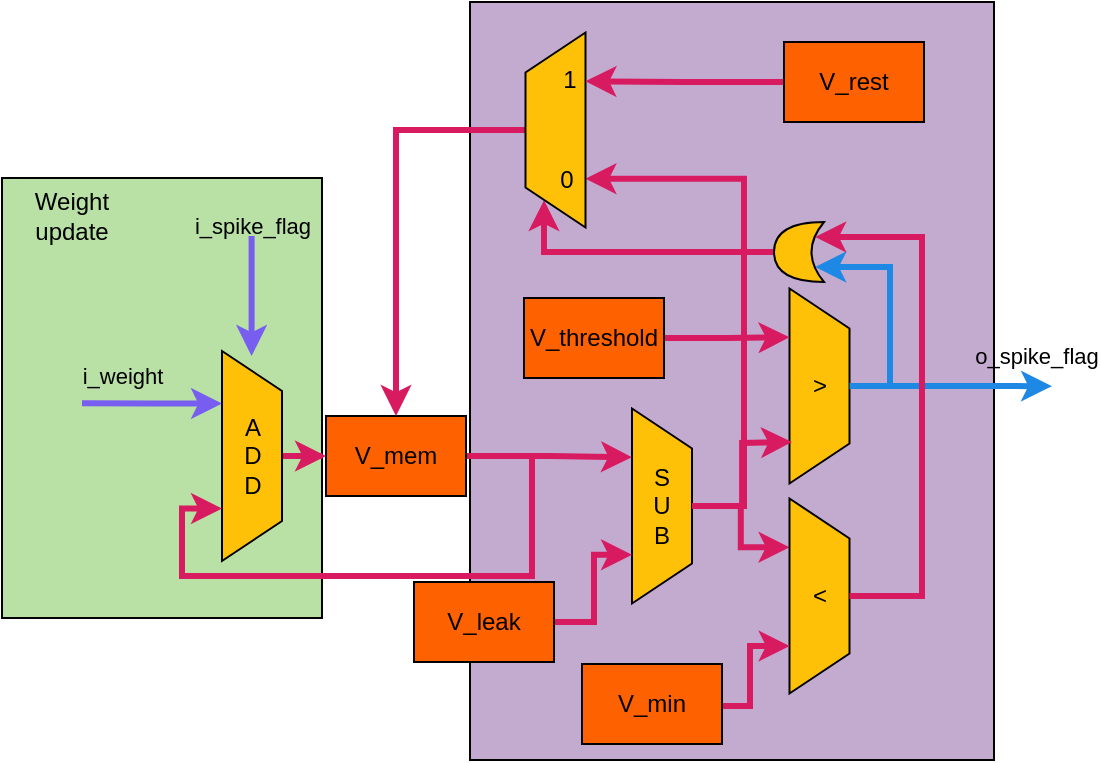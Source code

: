 <mxfile version="24.7.10">
  <diagram name="Page-1" id="7IMjvl0y4tT5OMlrt00g">
    <mxGraphModel dx="682" dy="436" grid="1" gridSize="1" guides="1" tooltips="1" connect="1" arrows="1" fold="1" page="1" pageScale="1" pageWidth="850" pageHeight="1100" math="0" shadow="0">
      <root>
        <mxCell id="0" />
        <mxCell id="1" parent="0" />
        <mxCell id="oQUfwaXS33LX4lJVDSWq-61" value="" style="rounded=0;whiteSpace=wrap;html=1;fillColor=#B9E0A5;" vertex="1" parent="1">
          <mxGeometry x="50" y="101" width="160" height="220" as="geometry" />
        </mxCell>
        <mxCell id="oQUfwaXS33LX4lJVDSWq-60" value="" style="rounded=0;whiteSpace=wrap;html=1;fillColor=#C3ABD0;" vertex="1" parent="1">
          <mxGeometry x="284" y="13" width="262" height="379" as="geometry" />
        </mxCell>
        <mxCell id="oQUfwaXS33LX4lJVDSWq-2" style="edgeStyle=orthogonalEdgeStyle;rounded=0;orthogonalLoop=1;jettySize=auto;html=1;entryX=0;entryY=0.5;entryDx=0;entryDy=0;strokeColor=#D81B60;strokeWidth=3;" edge="1" parent="1" source="oQUfwaXS33LX4lJVDSWq-3" target="oQUfwaXS33LX4lJVDSWq-5">
          <mxGeometry relative="1" as="geometry" />
        </mxCell>
        <mxCell id="oQUfwaXS33LX4lJVDSWq-18" style="edgeStyle=orthogonalEdgeStyle;rounded=0;orthogonalLoop=1;jettySize=auto;html=1;exitX=0.25;exitY=1;exitDx=0;exitDy=0;startArrow=classic;startFill=1;endArrow=none;endFill=0;strokeWidth=3;strokeColor=#785EF0;" edge="1" parent="1" source="oQUfwaXS33LX4lJVDSWq-3">
          <mxGeometry relative="1" as="geometry">
            <mxPoint x="90" y="213.667" as="targetPoint" />
          </mxGeometry>
        </mxCell>
        <mxCell id="oQUfwaXS33LX4lJVDSWq-19" value="i_weight" style="edgeLabel;html=1;align=center;verticalAlign=middle;resizable=0;points=[];labelBackgroundColor=none;" vertex="1" connectable="0" parent="oQUfwaXS33LX4lJVDSWq-18">
          <mxGeometry x="0.742" y="-2" relative="1" as="geometry">
            <mxPoint x="11" y="-12" as="offset" />
          </mxGeometry>
        </mxCell>
        <mxCell id="oQUfwaXS33LX4lJVDSWq-3" value="" style="shape=trapezoid;perimeter=trapezoidPerimeter;whiteSpace=wrap;html=1;fixedSize=1;rotation=90;fillColor=#FFC107;" vertex="1" parent="1">
          <mxGeometry x="122.5" y="225" width="105" height="30" as="geometry" />
        </mxCell>
        <mxCell id="oQUfwaXS33LX4lJVDSWq-4" value="&lt;div&gt;A&lt;/div&gt;&lt;div&gt;D&lt;/div&gt;&lt;div&gt;D&lt;br&gt;&lt;/div&gt;" style="text;html=1;align=center;verticalAlign=middle;whiteSpace=wrap;rounded=0;" vertex="1" parent="1">
          <mxGeometry x="167.5" y="225" width="15" height="30" as="geometry" />
        </mxCell>
        <mxCell id="oQUfwaXS33LX4lJVDSWq-13" style="edgeStyle=orthogonalEdgeStyle;rounded=0;orthogonalLoop=1;jettySize=auto;html=1;exitX=1;exitY=0.5;exitDx=0;exitDy=0;entryX=0.25;entryY=1;entryDx=0;entryDy=0;strokeWidth=3;strokeColor=#D81B60;" edge="1" parent="1" source="oQUfwaXS33LX4lJVDSWq-5" target="oQUfwaXS33LX4lJVDSWq-12">
          <mxGeometry relative="1" as="geometry" />
        </mxCell>
        <mxCell id="oQUfwaXS33LX4lJVDSWq-20" style="edgeStyle=orthogonalEdgeStyle;rounded=0;orthogonalLoop=1;jettySize=auto;html=1;exitX=1;exitY=0.5;exitDx=0;exitDy=0;entryX=0.75;entryY=1;entryDx=0;entryDy=0;strokeWidth=3;strokeColor=#D81B60;" edge="1" parent="1" source="oQUfwaXS33LX4lJVDSWq-5" target="oQUfwaXS33LX4lJVDSWq-3">
          <mxGeometry relative="1" as="geometry">
            <Array as="points">
              <mxPoint x="315" y="240" />
              <mxPoint x="315" y="300" />
              <mxPoint x="140" y="300" />
              <mxPoint x="140" y="266" />
            </Array>
          </mxGeometry>
        </mxCell>
        <mxCell id="oQUfwaXS33LX4lJVDSWq-5" value="V_mem" style="rounded=0;whiteSpace=wrap;html=1;fillColor=#FE6100;" vertex="1" parent="1">
          <mxGeometry x="212" y="220" width="70" height="40" as="geometry" />
        </mxCell>
        <mxCell id="oQUfwaXS33LX4lJVDSWq-8" value="" style="endArrow=classic;html=1;rounded=0;strokeColor=#785EF0;strokeWidth=3;" edge="1" parent="1">
          <mxGeometry width="50" height="50" relative="1" as="geometry">
            <mxPoint x="174.8" y="130" as="sourcePoint" />
            <mxPoint x="174.8" y="190" as="targetPoint" />
          </mxGeometry>
        </mxCell>
        <mxCell id="oQUfwaXS33LX4lJVDSWq-9" value="i_spike_flag" style="edgeLabel;html=1;align=center;verticalAlign=middle;resizable=0;points=[];labelBackgroundColor=none;" vertex="1" connectable="0" parent="oQUfwaXS33LX4lJVDSWq-8">
          <mxGeometry x="-0.627" y="-1" relative="1" as="geometry">
            <mxPoint x="1" y="-16" as="offset" />
          </mxGeometry>
        </mxCell>
        <mxCell id="oQUfwaXS33LX4lJVDSWq-10" value="Weight update" style="text;html=1;align=center;verticalAlign=middle;whiteSpace=wrap;rounded=0;" vertex="1" parent="1">
          <mxGeometry x="55" y="105" width="60" height="30" as="geometry" />
        </mxCell>
        <mxCell id="oQUfwaXS33LX4lJVDSWq-23" style="edgeStyle=orthogonalEdgeStyle;rounded=0;orthogonalLoop=1;jettySize=auto;html=1;exitX=0.5;exitY=0;exitDx=0;exitDy=0;entryX=0.25;entryY=1;entryDx=0;entryDy=0;strokeWidth=3;strokeColor=#D81B60;" edge="1" parent="1" source="oQUfwaXS33LX4lJVDSWq-12" target="oQUfwaXS33LX4lJVDSWq-21">
          <mxGeometry relative="1" as="geometry" />
        </mxCell>
        <mxCell id="oQUfwaXS33LX4lJVDSWq-59" style="edgeStyle=orthogonalEdgeStyle;rounded=0;orthogonalLoop=1;jettySize=auto;html=1;exitX=0.5;exitY=0;exitDx=0;exitDy=0;entryX=0.25;entryY=1;entryDx=0;entryDy=0;strokeWidth=3;strokeColor=#D81B60;" edge="1" parent="1" source="oQUfwaXS33LX4lJVDSWq-12" target="oQUfwaXS33LX4lJVDSWq-41">
          <mxGeometry relative="1" as="geometry">
            <Array as="points">
              <mxPoint x="421" y="265" />
              <mxPoint x="421" y="101" />
            </Array>
          </mxGeometry>
        </mxCell>
        <mxCell id="oQUfwaXS33LX4lJVDSWq-12" value="" style="shape=trapezoid;perimeter=trapezoidPerimeter;whiteSpace=wrap;html=1;fixedSize=1;rotation=90;fillColor=#FFC107;" vertex="1" parent="1">
          <mxGeometry x="331.25" y="250" width="97.5" height="30" as="geometry" />
        </mxCell>
        <mxCell id="oQUfwaXS33LX4lJVDSWq-15" style="edgeStyle=orthogonalEdgeStyle;rounded=0;orthogonalLoop=1;jettySize=auto;html=1;exitX=1;exitY=0.5;exitDx=0;exitDy=0;entryX=0.75;entryY=1;entryDx=0;entryDy=0;strokeColor=#D81B60;strokeWidth=3;" edge="1" parent="1" source="oQUfwaXS33LX4lJVDSWq-14" target="oQUfwaXS33LX4lJVDSWq-12">
          <mxGeometry relative="1" as="geometry" />
        </mxCell>
        <mxCell id="oQUfwaXS33LX4lJVDSWq-14" value="V_leak" style="rounded=0;whiteSpace=wrap;html=1;fillColor=#FE6100;" vertex="1" parent="1">
          <mxGeometry x="256" y="303" width="70" height="40" as="geometry" />
        </mxCell>
        <mxCell id="oQUfwaXS33LX4lJVDSWq-16" value="&lt;div&gt;S&lt;/div&gt;&lt;div&gt;U&lt;/div&gt;&lt;div&gt;B&lt;br&gt;&lt;/div&gt;" style="text;html=1;align=center;verticalAlign=middle;whiteSpace=wrap;rounded=0;" vertex="1" parent="1">
          <mxGeometry x="375" y="250" width="10" height="30" as="geometry" />
        </mxCell>
        <mxCell id="oQUfwaXS33LX4lJVDSWq-21" value="" style="shape=trapezoid;perimeter=trapezoidPerimeter;whiteSpace=wrap;html=1;fixedSize=1;rotation=90;fillColor=#FFC107;" vertex="1" parent="1">
          <mxGeometry x="410" y="295" width="97.5" height="30" as="geometry" />
        </mxCell>
        <mxCell id="oQUfwaXS33LX4lJVDSWq-22" value="&amp;lt;" style="text;html=1;align=center;verticalAlign=middle;whiteSpace=wrap;rounded=0;" vertex="1" parent="1">
          <mxGeometry x="453.75" y="295" width="10" height="30" as="geometry" />
        </mxCell>
        <mxCell id="oQUfwaXS33LX4lJVDSWq-26" style="edgeStyle=orthogonalEdgeStyle;rounded=0;orthogonalLoop=1;jettySize=auto;html=1;exitX=1;exitY=0.5;exitDx=0;exitDy=0;entryX=0.75;entryY=1;entryDx=0;entryDy=0;strokeWidth=3;strokeColor=#D81B60;" edge="1" parent="1" source="oQUfwaXS33LX4lJVDSWq-25" target="oQUfwaXS33LX4lJVDSWq-21">
          <mxGeometry relative="1" as="geometry">
            <Array as="points">
              <mxPoint x="424" y="365" />
              <mxPoint x="424" y="335" />
              <mxPoint x="444" y="335" />
            </Array>
          </mxGeometry>
        </mxCell>
        <mxCell id="oQUfwaXS33LX4lJVDSWq-25" value="V_min" style="rounded=0;whiteSpace=wrap;html=1;fillColor=#FE6100;" vertex="1" parent="1">
          <mxGeometry x="340" y="344" width="70" height="40" as="geometry" />
        </mxCell>
        <mxCell id="oQUfwaXS33LX4lJVDSWq-34" style="edgeStyle=orthogonalEdgeStyle;rounded=0;orthogonalLoop=1;jettySize=auto;html=1;exitX=0.5;exitY=0;exitDx=0;exitDy=0;strokeColor=#1E88E5;strokeWidth=3;" edge="1" parent="1" source="oQUfwaXS33LX4lJVDSWq-27">
          <mxGeometry relative="1" as="geometry">
            <mxPoint x="575.0" y="205.095" as="targetPoint" />
          </mxGeometry>
        </mxCell>
        <mxCell id="oQUfwaXS33LX4lJVDSWq-35" value="o_spike_flag" style="edgeLabel;html=1;align=center;verticalAlign=middle;resizable=0;points=[];labelBackgroundColor=none;" vertex="1" connectable="0" parent="oQUfwaXS33LX4lJVDSWq-34">
          <mxGeometry x="0.174" y="1" relative="1" as="geometry">
            <mxPoint x="34" y="-15" as="offset" />
          </mxGeometry>
        </mxCell>
        <mxCell id="oQUfwaXS33LX4lJVDSWq-27" value="" style="shape=trapezoid;perimeter=trapezoidPerimeter;whiteSpace=wrap;html=1;fixedSize=1;rotation=90;fillColor=#FFC107;" vertex="1" parent="1">
          <mxGeometry x="410" y="190" width="97.5" height="30" as="geometry" />
        </mxCell>
        <mxCell id="oQUfwaXS33LX4lJVDSWq-28" value="&amp;gt;" style="text;html=1;align=center;verticalAlign=middle;whiteSpace=wrap;rounded=0;" vertex="1" parent="1">
          <mxGeometry x="453.75" y="190" width="10" height="30" as="geometry" />
        </mxCell>
        <mxCell id="oQUfwaXS33LX4lJVDSWq-30" style="edgeStyle=orthogonalEdgeStyle;rounded=0;orthogonalLoop=1;jettySize=auto;html=1;exitX=0.5;exitY=0;exitDx=0;exitDy=0;strokeWidth=3;strokeColor=#D81B60;" edge="1" parent="1" source="oQUfwaXS33LX4lJVDSWq-12">
          <mxGeometry relative="1" as="geometry">
            <mxPoint x="445" y="233" as="targetPoint" />
          </mxGeometry>
        </mxCell>
        <mxCell id="oQUfwaXS33LX4lJVDSWq-33" style="edgeStyle=orthogonalEdgeStyle;rounded=0;orthogonalLoop=1;jettySize=auto;html=1;exitX=1;exitY=0.5;exitDx=0;exitDy=0;entryX=0.25;entryY=1;entryDx=0;entryDy=0;strokeWidth=3;strokeColor=#D81B60;" edge="1" parent="1" source="oQUfwaXS33LX4lJVDSWq-32" target="oQUfwaXS33LX4lJVDSWq-27">
          <mxGeometry relative="1" as="geometry" />
        </mxCell>
        <mxCell id="oQUfwaXS33LX4lJVDSWq-32" value="V_threshold" style="rounded=0;whiteSpace=wrap;html=1;fillColor=#FE6100;" vertex="1" parent="1">
          <mxGeometry x="311" y="161" width="70" height="40" as="geometry" />
        </mxCell>
        <mxCell id="oQUfwaXS33LX4lJVDSWq-48" style="edgeStyle=orthogonalEdgeStyle;rounded=0;orthogonalLoop=1;jettySize=auto;html=1;exitX=0.175;exitY=0.25;exitDx=0;exitDy=0;exitPerimeter=0;entryX=0.5;entryY=0;entryDx=0;entryDy=0;startArrow=classic;startFill=1;endArrow=none;endFill=0;strokeColor=#1E88E5;strokeWidth=3;" edge="1" parent="1" source="oQUfwaXS33LX4lJVDSWq-36" target="oQUfwaXS33LX4lJVDSWq-27">
          <mxGeometry relative="1" as="geometry">
            <Array as="points">
              <mxPoint x="457" y="146" />
              <mxPoint x="494" y="146" />
              <mxPoint x="494" y="205" />
            </Array>
          </mxGeometry>
        </mxCell>
        <mxCell id="oQUfwaXS33LX4lJVDSWq-55" style="edgeStyle=orthogonalEdgeStyle;rounded=0;orthogonalLoop=1;jettySize=auto;html=1;exitX=1;exitY=0.5;exitDx=0;exitDy=0;exitPerimeter=0;entryX=0;entryY=0.25;entryDx=0;entryDy=0;strokeColor=#D81B60;strokeWidth=3;" edge="1" parent="1" source="oQUfwaXS33LX4lJVDSWq-36" target="oQUfwaXS33LX4lJVDSWq-41">
          <mxGeometry relative="1" as="geometry">
            <Array as="points">
              <mxPoint x="321" y="138" />
              <mxPoint x="321" y="112" />
            </Array>
          </mxGeometry>
        </mxCell>
        <mxCell id="oQUfwaXS33LX4lJVDSWq-36" value="" style="shape=xor;whiteSpace=wrap;html=1;rotation=-180;fillColor=#FFC107;" vertex="1" parent="1">
          <mxGeometry x="436" y="123" width="25" height="30" as="geometry" />
        </mxCell>
        <mxCell id="oQUfwaXS33LX4lJVDSWq-43" style="edgeStyle=orthogonalEdgeStyle;rounded=0;orthogonalLoop=1;jettySize=auto;html=1;exitX=0.5;exitY=0;exitDx=0;exitDy=0;entryX=0.5;entryY=0;entryDx=0;entryDy=0;strokeWidth=3;strokeColor=#D81B60;" edge="1" parent="1" source="oQUfwaXS33LX4lJVDSWq-41" target="oQUfwaXS33LX4lJVDSWq-5">
          <mxGeometry relative="1" as="geometry">
            <Array as="points">
              <mxPoint x="247" y="77" />
            </Array>
          </mxGeometry>
        </mxCell>
        <mxCell id="oQUfwaXS33LX4lJVDSWq-41" value="" style="shape=trapezoid;perimeter=trapezoidPerimeter;whiteSpace=wrap;html=1;fixedSize=1;rotation=-90;fillColor=#FFC107;" vertex="1" parent="1">
          <mxGeometry x="278" y="62" width="97.5" height="30" as="geometry" />
        </mxCell>
        <mxCell id="oQUfwaXS33LX4lJVDSWq-49" style="edgeStyle=orthogonalEdgeStyle;rounded=0;orthogonalLoop=1;jettySize=auto;html=1;exitX=0.5;exitY=0;exitDx=0;exitDy=0;entryX=0.175;entryY=0.75;entryDx=0;entryDy=0;entryPerimeter=0;strokeWidth=3;strokeColor=#D81B60;" edge="1" parent="1" source="oQUfwaXS33LX4lJVDSWq-21" target="oQUfwaXS33LX4lJVDSWq-36">
          <mxGeometry relative="1" as="geometry">
            <Array as="points">
              <mxPoint x="510" y="310" />
              <mxPoint x="510" y="131" />
            </Array>
          </mxGeometry>
        </mxCell>
        <mxCell id="oQUfwaXS33LX4lJVDSWq-52" style="edgeStyle=orthogonalEdgeStyle;rounded=0;orthogonalLoop=1;jettySize=auto;html=1;exitX=0;exitY=0.5;exitDx=0;exitDy=0;entryX=0.75;entryY=1;entryDx=0;entryDy=0;strokeColor=#D81B60;strokeWidth=3;" edge="1" parent="1" source="oQUfwaXS33LX4lJVDSWq-51" target="oQUfwaXS33LX4lJVDSWq-41">
          <mxGeometry relative="1" as="geometry" />
        </mxCell>
        <mxCell id="oQUfwaXS33LX4lJVDSWq-51" value="V_rest" style="rounded=0;whiteSpace=wrap;html=1;fillColor=#FE6100;" vertex="1" parent="1">
          <mxGeometry x="441" y="33" width="70" height="40" as="geometry" />
        </mxCell>
        <mxCell id="oQUfwaXS33LX4lJVDSWq-53" value="0" style="text;html=1;align=center;verticalAlign=middle;whiteSpace=wrap;rounded=0;" vertex="1" parent="1">
          <mxGeometry x="327" y="95" width="11" height="13" as="geometry" />
        </mxCell>
        <mxCell id="oQUfwaXS33LX4lJVDSWq-54" value="1" style="text;html=1;align=center;verticalAlign=middle;whiteSpace=wrap;rounded=0;" vertex="1" parent="1">
          <mxGeometry x="329" y="46" width="10" height="12" as="geometry" />
        </mxCell>
      </root>
    </mxGraphModel>
  </diagram>
</mxfile>
